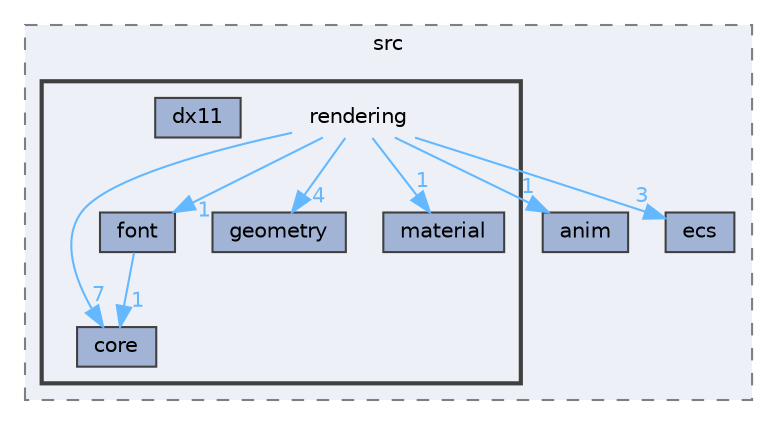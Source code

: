 digraph "engine/src/rendering"
{
 // LATEX_PDF_SIZE
  bgcolor="transparent";
  edge [fontname=Helvetica,fontsize=10,labelfontname=Helvetica,labelfontsize=10];
  node [fontname=Helvetica,fontsize=10,shape=box,height=0.2,width=0.4];
  compound=true
  subgraph clusterdir_3d9126aa00c041bc0b8f859d1965a0f4 {
    graph [ bgcolor="#edf0f7", pencolor="grey50", label="src", fontname=Helvetica,fontsize=10 style="filled,dashed", URL="dir_3d9126aa00c041bc0b8f859d1965a0f4.html",tooltip=""]
  dir_2afa4a2c4df85670c270dbd0d609878e [label="anim", fillcolor="#a2b4d6", color="grey25", style="filled", URL="dir_2afa4a2c4df85670c270dbd0d609878e.html",tooltip=""];
  dir_73cab53f03832bd35660497d6d17d469 [label="ecs", fillcolor="#a2b4d6", color="grey25", style="filled", URL="dir_73cab53f03832bd35660497d6d17d469.html",tooltip=""];
  subgraph clusterdir_c82fe33ead33fcc3829b24ace9891300 {
    graph [ bgcolor="#edf0f7", pencolor="grey25", label="", fontname=Helvetica,fontsize=10 style="filled,bold", URL="dir_c82fe33ead33fcc3829b24ace9891300.html",tooltip=""]
    dir_c82fe33ead33fcc3829b24ace9891300 [shape=plaintext, label="rendering"];
  dir_0d9fd5a03b7c3c7e85b2c41a9b761a09 [label="core", fillcolor="#a2b4d6", color="grey25", style="filled", URL="dir_0d9fd5a03b7c3c7e85b2c41a9b761a09.html",tooltip=""];
  dir_3d70ce8d44275653366604bf27404906 [label="dx11", fillcolor="#a2b4d6", color="grey25", style="filled", URL="dir_3d70ce8d44275653366604bf27404906.html",tooltip=""];
  dir_33210b3b7258714eaef2e8ff81d05c68 [label="font", fillcolor="#a2b4d6", color="grey25", style="filled", URL="dir_33210b3b7258714eaef2e8ff81d05c68.html",tooltip=""];
  dir_24058a3dfe158ba78d4abd2421b76572 [label="geometry", fillcolor="#a2b4d6", color="grey25", style="filled", URL="dir_24058a3dfe158ba78d4abd2421b76572.html",tooltip=""];
  dir_a06090fc11c93ee533847a5ed3378050 [label="material", fillcolor="#a2b4d6", color="grey25", style="filled", URL="dir_a06090fc11c93ee533847a5ed3378050.html",tooltip=""];
  }
  }
  dir_c82fe33ead33fcc3829b24ace9891300->dir_0d9fd5a03b7c3c7e85b2c41a9b761a09 [headlabel="7", labeldistance=1.5 headhref="dir_000017_000004.html" href="dir_000017_000004.html" color="steelblue1" fontcolor="steelblue1"];
  dir_c82fe33ead33fcc3829b24ace9891300->dir_24058a3dfe158ba78d4abd2421b76572 [headlabel="4", labeldistance=1.5 headhref="dir_000017_000009.html" href="dir_000017_000009.html" color="steelblue1" fontcolor="steelblue1"];
  dir_c82fe33ead33fcc3829b24ace9891300->dir_2afa4a2c4df85670c270dbd0d609878e [headlabel="1", labeldistance=1.5 headhref="dir_000017_000000.html" href="dir_000017_000000.html" color="steelblue1" fontcolor="steelblue1"];
  dir_c82fe33ead33fcc3829b24ace9891300->dir_33210b3b7258714eaef2e8ff81d05c68 [headlabel="1", labeldistance=1.5 headhref="dir_000017_000008.html" href="dir_000017_000008.html" color="steelblue1" fontcolor="steelblue1"];
  dir_c82fe33ead33fcc3829b24ace9891300->dir_73cab53f03832bd35660497d6d17d469 [headlabel="3", labeldistance=1.5 headhref="dir_000017_000006.html" href="dir_000017_000006.html" color="steelblue1" fontcolor="steelblue1"];
  dir_c82fe33ead33fcc3829b24ace9891300->dir_a06090fc11c93ee533847a5ed3378050 [headlabel="1", labeldistance=1.5 headhref="dir_000017_000012.html" href="dir_000017_000012.html" color="steelblue1" fontcolor="steelblue1"];
  dir_33210b3b7258714eaef2e8ff81d05c68->dir_0d9fd5a03b7c3c7e85b2c41a9b761a09 [headlabel="1", labeldistance=1.5 headhref="dir_000008_000004.html" href="dir_000008_000004.html" color="steelblue1" fontcolor="steelblue1"];
}
